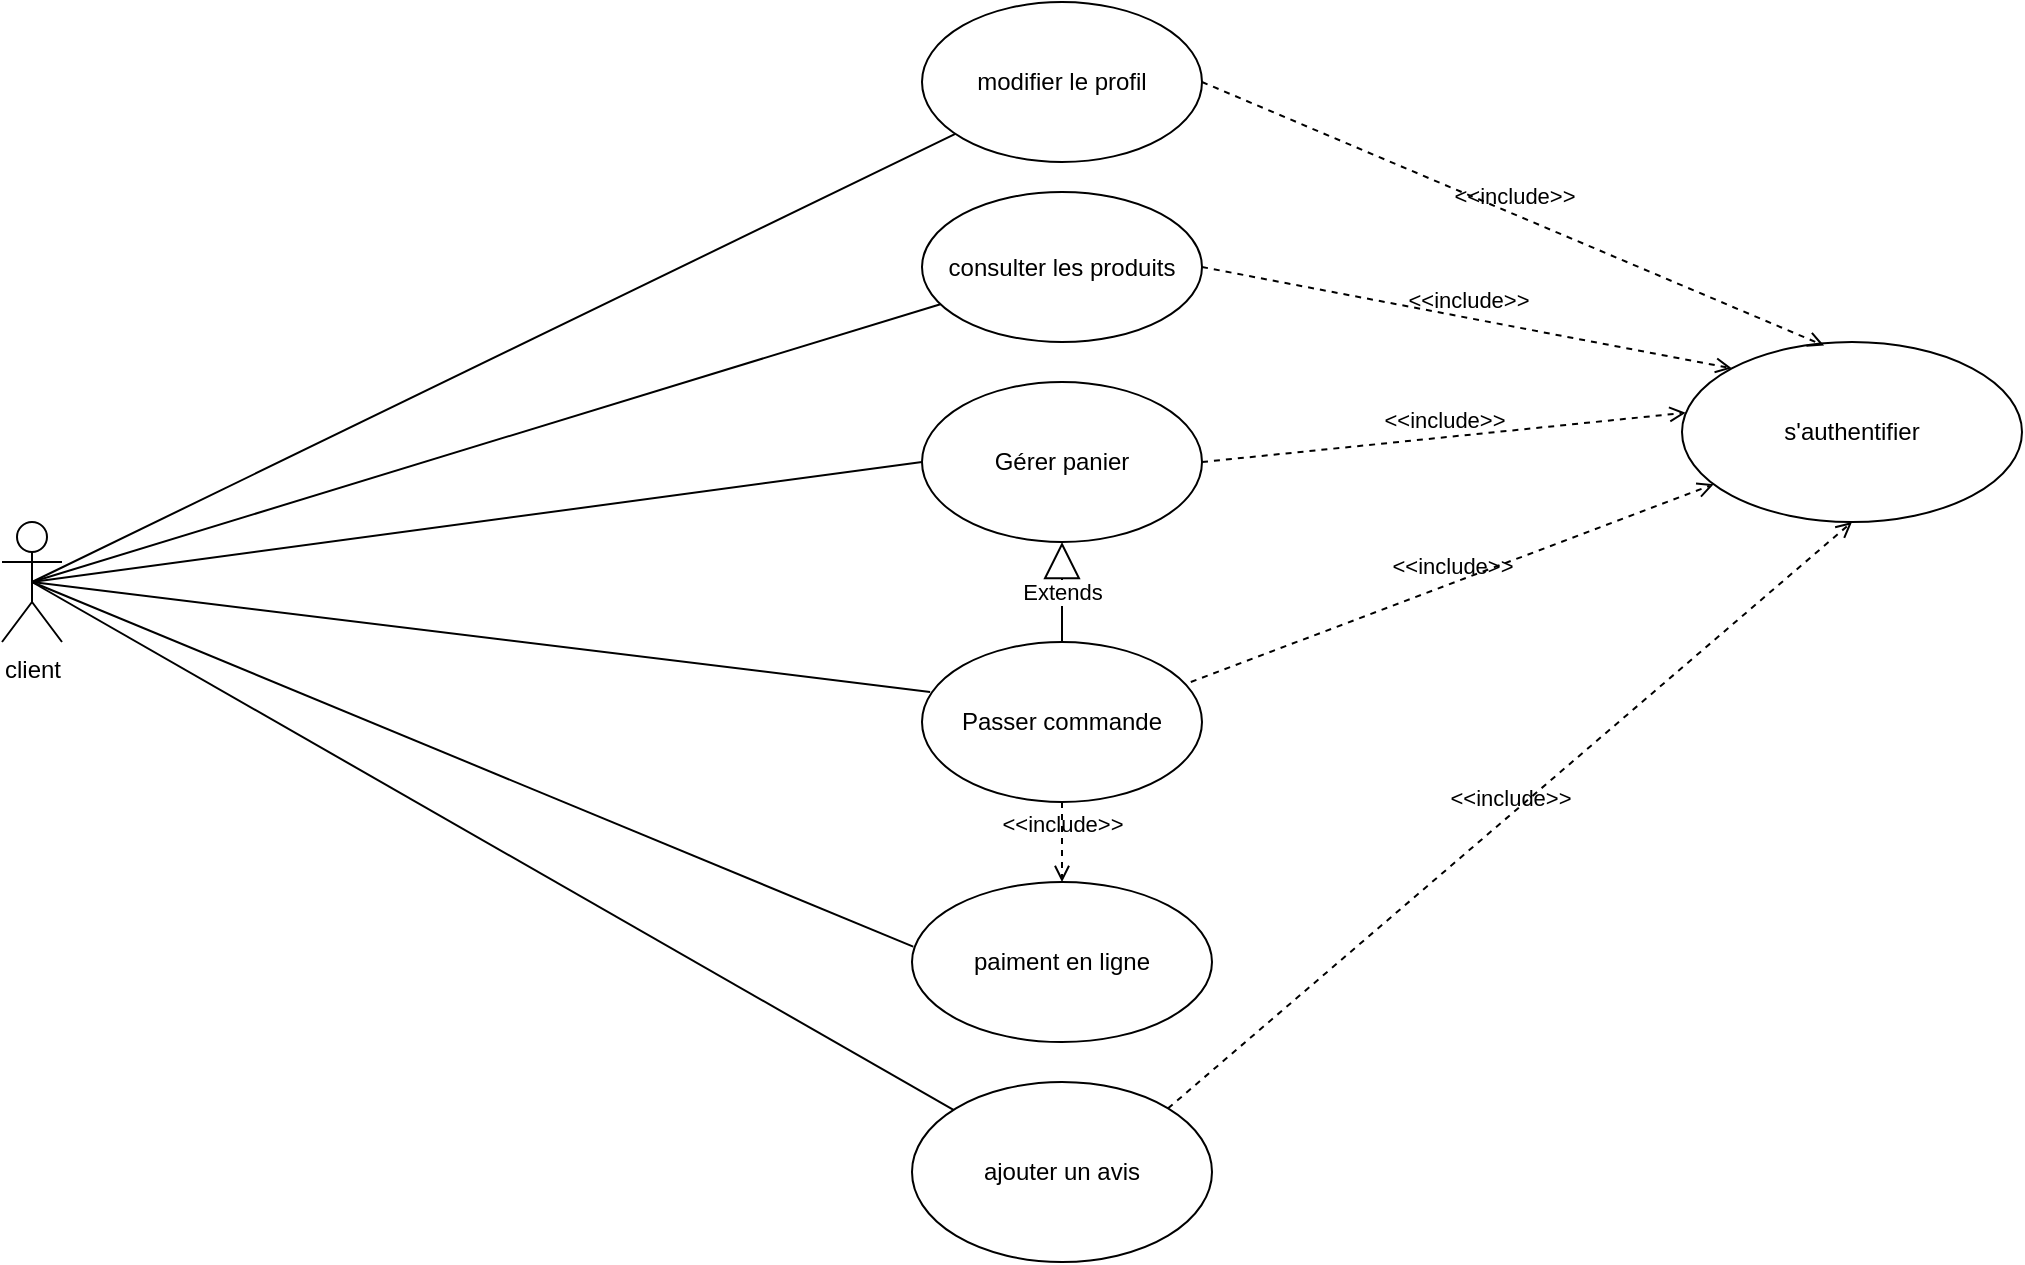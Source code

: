 <mxfile version="18.0.6" type="device"><diagram id="-nhmGzFuof-ZrrVl9RV0" name="Page-1"><mxGraphModel dx="1278" dy="641" grid="1" gridSize="10" guides="1" tooltips="1" connect="1" arrows="1" fold="1" page="1" pageScale="1" pageWidth="827" pageHeight="1169" math="0" shadow="0"><root><mxCell id="0"/><mxCell id="1" parent="0"/><mxCell id="IMkkdNTQ6oStzqOK4k-k-1" value="consulter les produits" style="ellipse;whiteSpace=wrap;html=1;" parent="1" vertex="1"><mxGeometry x="490" y="585" width="140" height="75" as="geometry"/></mxCell><mxCell id="IMkkdNTQ6oStzqOK4k-k-2" value="" style="endArrow=none;html=1;rounded=0;exitX=0.5;exitY=0.5;exitDx=0;exitDy=0;exitPerimeter=0;" parent="1" source="IMkkdNTQ6oStzqOK4k-k-10" target="IMkkdNTQ6oStzqOK4k-k-1" edge="1"><mxGeometry width="50" height="50" relative="1" as="geometry"><mxPoint x="380" y="820" as="sourcePoint"/><mxPoint x="740" y="870" as="targetPoint"/><Array as="points"/></mxGeometry></mxCell><mxCell id="IMkkdNTQ6oStzqOK4k-k-3" value="Gérer panier" style="ellipse;whiteSpace=wrap;html=1;" parent="1" vertex="1"><mxGeometry x="490" y="680" width="140" height="80" as="geometry"/></mxCell><mxCell id="IMkkdNTQ6oStzqOK4k-k-4" value="" style="endArrow=none;html=1;rounded=0;entryX=0;entryY=0.5;entryDx=0;entryDy=0;exitX=0.5;exitY=0.5;exitDx=0;exitDy=0;exitPerimeter=0;" parent="1" source="IMkkdNTQ6oStzqOK4k-k-10" target="IMkkdNTQ6oStzqOK4k-k-3" edge="1"><mxGeometry width="50" height="50" relative="1" as="geometry"><mxPoint x="365" y="840" as="sourcePoint"/><mxPoint x="480" y="815" as="targetPoint"/></mxGeometry></mxCell><mxCell id="IMkkdNTQ6oStzqOK4k-k-5" value="Passer commande" style="ellipse;whiteSpace=wrap;html=1;" parent="1" vertex="1"><mxGeometry x="490" y="810" width="140" height="80" as="geometry"/></mxCell><mxCell id="IMkkdNTQ6oStzqOK4k-k-6" value="Extends" style="endArrow=block;endSize=16;endFill=0;html=1;rounded=0;entryX=0.5;entryY=1;entryDx=0;entryDy=0;exitX=0.5;exitY=0;exitDx=0;exitDy=0;" parent="1" source="IMkkdNTQ6oStzqOK4k-k-5" target="IMkkdNTQ6oStzqOK4k-k-3" edge="1"><mxGeometry width="160" relative="1" as="geometry"><mxPoint x="630" y="890" as="sourcePoint"/><mxPoint x="790" y="890" as="targetPoint"/></mxGeometry></mxCell><mxCell id="IMkkdNTQ6oStzqOK4k-k-7" value="" style="endArrow=none;html=1;rounded=0;entryX=0.029;entryY=0.312;entryDx=0;entryDy=0;entryPerimeter=0;exitX=0.5;exitY=0.5;exitDx=0;exitDy=0;exitPerimeter=0;" parent="1" source="IMkkdNTQ6oStzqOK4k-k-10" target="IMkkdNTQ6oStzqOK4k-k-5" edge="1"><mxGeometry width="50" height="50" relative="1" as="geometry"><mxPoint x="365" y="840" as="sourcePoint"/><mxPoint x="740" y="870" as="targetPoint"/></mxGeometry></mxCell><mxCell id="IMkkdNTQ6oStzqOK4k-k-8" value="&amp;lt;&amp;lt;include&amp;gt;&amp;gt;" style="html=1;verticalAlign=bottom;labelBackgroundColor=none;endArrow=open;endFill=0;dashed=1;rounded=0;exitX=0.96;exitY=0.25;exitDx=0;exitDy=0;exitPerimeter=0;" parent="1" source="IMkkdNTQ6oStzqOK4k-k-5" target="IMkkdNTQ6oStzqOK4k-k-9" edge="1"><mxGeometry width="160" relative="1" as="geometry"><mxPoint x="620" y="919.5" as="sourcePoint"/><mxPoint x="700" y="850" as="targetPoint"/></mxGeometry></mxCell><mxCell id="IMkkdNTQ6oStzqOK4k-k-9" value="s'authentifier" style="ellipse;whiteSpace=wrap;html=1;" parent="1" vertex="1"><mxGeometry x="870" y="660" width="170" height="90" as="geometry"/></mxCell><mxCell id="IMkkdNTQ6oStzqOK4k-k-10" value="client&lt;br&gt;" style="shape=umlActor;verticalLabelPosition=bottom;verticalAlign=top;html=1;outlineConnect=0;" parent="1" vertex="1"><mxGeometry x="30" y="750" width="30" height="60" as="geometry"/></mxCell><mxCell id="IMkkdNTQ6oStzqOK4k-k-11" value="paiment en ligne" style="ellipse;whiteSpace=wrap;html=1;" parent="1" vertex="1"><mxGeometry x="485" y="930" width="150" height="80" as="geometry"/></mxCell><mxCell id="IMkkdNTQ6oStzqOK4k-k-12" value="" style="endArrow=none;html=1;rounded=0;entryX=0.5;entryY=0.5;entryDx=0;entryDy=0;entryPerimeter=0;exitX=0.004;exitY=0.404;exitDx=0;exitDy=0;exitPerimeter=0;" parent="1" source="IMkkdNTQ6oStzqOK4k-k-11" target="IMkkdNTQ6oStzqOK4k-k-10" edge="1"><mxGeometry width="50" height="50" relative="1" as="geometry"><mxPoint x="480" y="980" as="sourcePoint"/><mxPoint x="660" y="830" as="targetPoint"/></mxGeometry></mxCell><mxCell id="IMkkdNTQ6oStzqOK4k-k-13" value="&amp;lt;&amp;lt;include&amp;gt;&amp;gt;" style="html=1;verticalAlign=bottom;labelBackgroundColor=none;endArrow=open;endFill=0;dashed=1;rounded=0;entryX=0.5;entryY=0;entryDx=0;entryDy=0;" parent="1" target="IMkkdNTQ6oStzqOK4k-k-11" edge="1"><mxGeometry width="160" relative="1" as="geometry"><mxPoint x="560" y="890" as="sourcePoint"/><mxPoint x="840" y="910" as="targetPoint"/></mxGeometry></mxCell><mxCell id="IMkkdNTQ6oStzqOK4k-k-14" value="&amp;lt;&amp;lt;include&amp;gt;&amp;gt;" style="html=1;verticalAlign=bottom;labelBackgroundColor=none;endArrow=open;endFill=0;dashed=1;rounded=0;exitX=1;exitY=0.5;exitDx=0;exitDy=0;entryX=0;entryY=0;entryDx=0;entryDy=0;" parent="1" source="IMkkdNTQ6oStzqOK4k-k-1" target="IMkkdNTQ6oStzqOK4k-k-9" edge="1"><mxGeometry width="160" relative="1" as="geometry"><mxPoint x="660" y="650" as="sourcePoint"/><mxPoint x="820" y="650" as="targetPoint"/></mxGeometry></mxCell><mxCell id="IMkkdNTQ6oStzqOK4k-k-15" value="&amp;lt;&amp;lt;include&amp;gt;&amp;gt;" style="html=1;verticalAlign=bottom;labelBackgroundColor=none;endArrow=open;endFill=0;dashed=1;rounded=0;exitX=1;exitY=0.5;exitDx=0;exitDy=0;entryX=0.011;entryY=0.393;entryDx=0;entryDy=0;entryPerimeter=0;" parent="1" source="IMkkdNTQ6oStzqOK4k-k-3" target="IMkkdNTQ6oStzqOK4k-k-9" edge="1"><mxGeometry width="160" relative="1" as="geometry"><mxPoint x="680" y="900" as="sourcePoint"/><mxPoint x="840" y="900" as="targetPoint"/></mxGeometry></mxCell><mxCell id="IMkkdNTQ6oStzqOK4k-k-27" value="" style="endArrow=none;html=1;rounded=0;exitX=0.5;exitY=0.5;exitDx=0;exitDy=0;exitPerimeter=0;" parent="1" source="IMkkdNTQ6oStzqOK4k-k-10" target="IMkkdNTQ6oStzqOK4k-k-28" edge="1"><mxGeometry width="50" height="50" relative="1" as="geometry"><mxPoint x="620" y="780" as="sourcePoint"/><mxPoint x="670" y="730" as="targetPoint"/></mxGeometry></mxCell><mxCell id="IMkkdNTQ6oStzqOK4k-k-28" value="ajouter un avis" style="ellipse;whiteSpace=wrap;html=1;" parent="1" vertex="1"><mxGeometry x="485" y="1030" width="150" height="90" as="geometry"/></mxCell><mxCell id="IMkkdNTQ6oStzqOK4k-k-29" value="&amp;lt;&amp;lt;include&amp;gt;&amp;gt;" style="html=1;verticalAlign=bottom;labelBackgroundColor=none;endArrow=open;endFill=0;dashed=1;rounded=0;exitX=1;exitY=0;exitDx=0;exitDy=0;entryX=0.5;entryY=1;entryDx=0;entryDy=0;" parent="1" source="IMkkdNTQ6oStzqOK4k-k-28" target="IMkkdNTQ6oStzqOK4k-k-9" edge="1"><mxGeometry width="160" relative="1" as="geometry"><mxPoint x="890" y="900" as="sourcePoint"/><mxPoint x="1030.13" y="816.705" as="targetPoint"/></mxGeometry></mxCell><mxCell id="IMkkdNTQ6oStzqOK4k-k-30" value="" style="endArrow=none;html=1;rounded=0;exitX=0.5;exitY=0.5;exitDx=0;exitDy=0;exitPerimeter=0;" parent="1" source="IMkkdNTQ6oStzqOK4k-k-10" target="IMkkdNTQ6oStzqOK4k-k-31" edge="1"><mxGeometry width="50" height="50" relative="1" as="geometry"><mxPoint x="650" y="800" as="sourcePoint"/><mxPoint x="480" y="520" as="targetPoint"/></mxGeometry></mxCell><mxCell id="IMkkdNTQ6oStzqOK4k-k-31" value="modifier le profil" style="ellipse;whiteSpace=wrap;html=1;" parent="1" vertex="1"><mxGeometry x="490" y="490" width="140" height="80" as="geometry"/></mxCell><mxCell id="IMkkdNTQ6oStzqOK4k-k-32" value="&amp;lt;&amp;lt;include&amp;gt;&amp;gt;" style="html=1;verticalAlign=bottom;labelBackgroundColor=none;endArrow=open;endFill=0;dashed=1;rounded=0;exitX=1;exitY=0.5;exitDx=0;exitDy=0;entryX=0.418;entryY=0.02;entryDx=0;entryDy=0;entryPerimeter=0;" parent="1" source="IMkkdNTQ6oStzqOK4k-k-31" target="IMkkdNTQ6oStzqOK4k-k-9" edge="1"><mxGeometry width="160" relative="1" as="geometry"><mxPoint x="620" y="484.22" as="sourcePoint"/><mxPoint x="826.75" y="555.787" as="targetPoint"/></mxGeometry></mxCell></root></mxGraphModel></diagram></mxfile>
